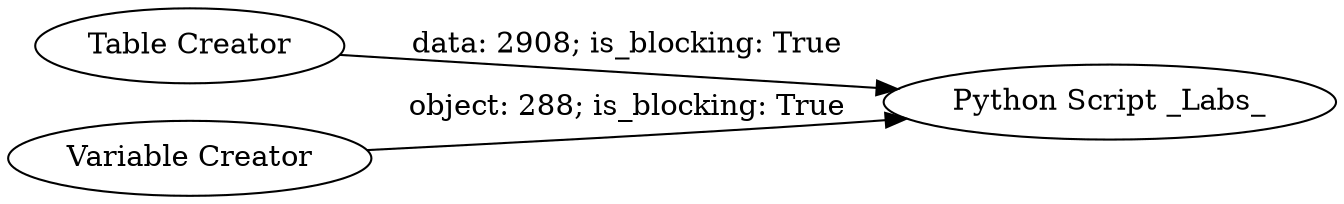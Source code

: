 digraph {
	"2164748695567640853_6" [label="Table Creator"]
	"2164748695567640853_5" [label="Variable Creator"]
	"2164748695567640853_7" [label="Python Script _Labs_"]
	"2164748695567640853_5" -> "2164748695567640853_7" [label="object: 288; is_blocking: True"]
	"2164748695567640853_6" -> "2164748695567640853_7" [label="data: 2908; is_blocking: True"]
	rankdir=LR
}

